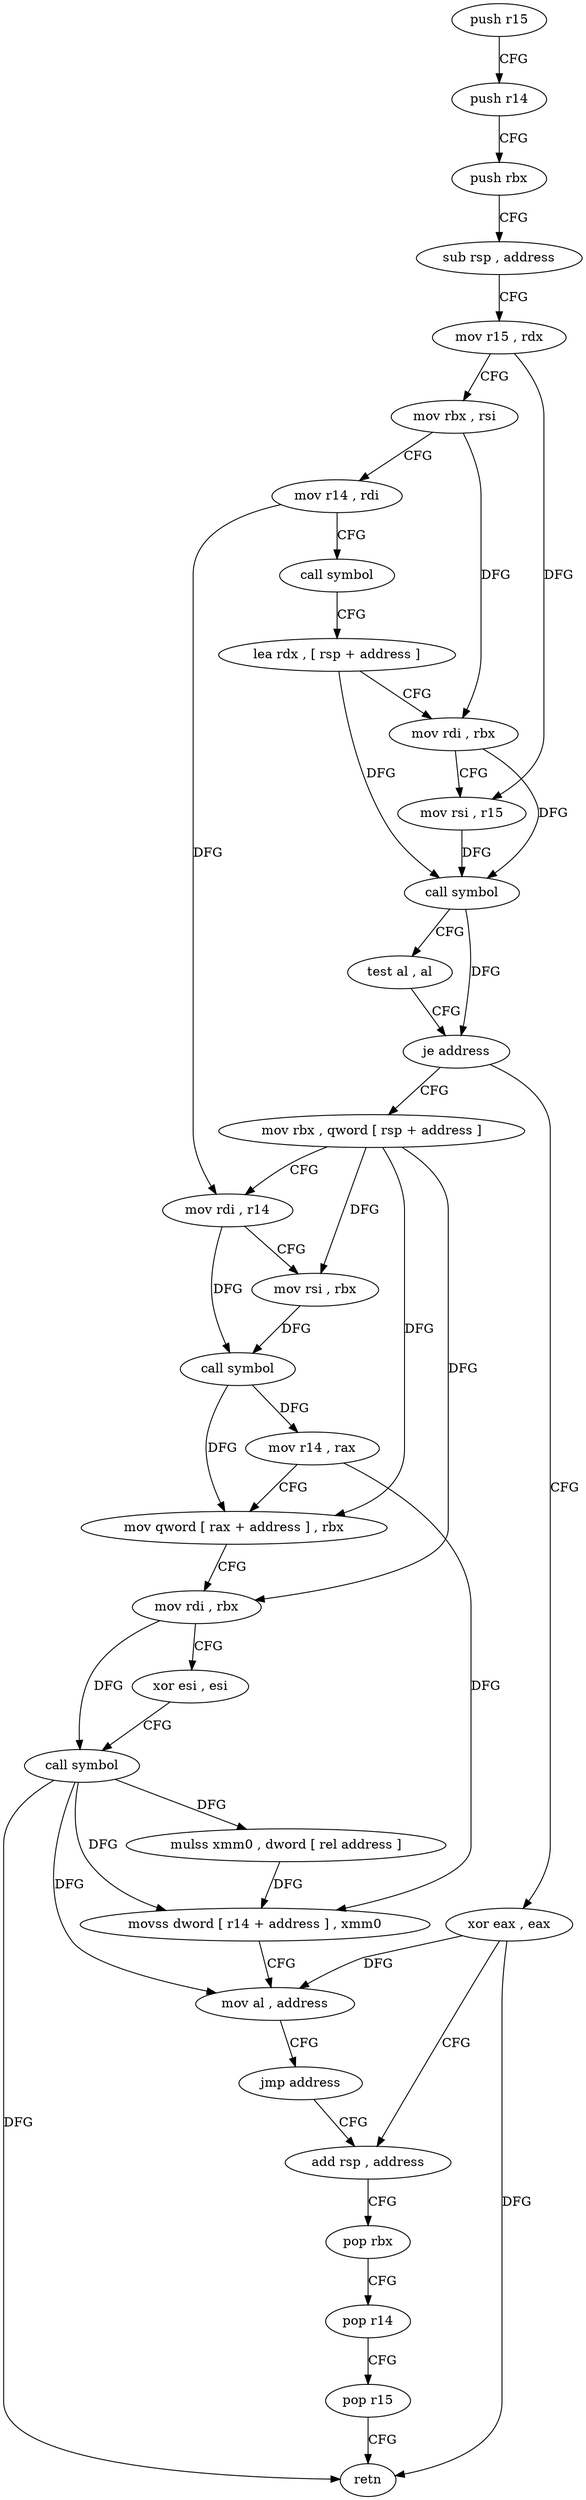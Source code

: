 digraph "func" {
"4243008" [label = "push r15" ]
"4243010" [label = "push r14" ]
"4243012" [label = "push rbx" ]
"4243013" [label = "sub rsp , address" ]
"4243017" [label = "mov r15 , rdx" ]
"4243020" [label = "mov rbx , rsi" ]
"4243023" [label = "mov r14 , rdi" ]
"4243026" [label = "call symbol" ]
"4243031" [label = "lea rdx , [ rsp + address ]" ]
"4243036" [label = "mov rdi , rbx" ]
"4243039" [label = "mov rsi , r15" ]
"4243042" [label = "call symbol" ]
"4243047" [label = "test al , al" ]
"4243049" [label = "je address" ]
"4243102" [label = "xor eax , eax" ]
"4243051" [label = "mov rbx , qword [ rsp + address ]" ]
"4243104" [label = "add rsp , address" ]
"4243056" [label = "mov rdi , r14" ]
"4243059" [label = "mov rsi , rbx" ]
"4243062" [label = "call symbol" ]
"4243067" [label = "mov r14 , rax" ]
"4243070" [label = "mov qword [ rax + address ] , rbx" ]
"4243074" [label = "mov rdi , rbx" ]
"4243077" [label = "xor esi , esi" ]
"4243079" [label = "call symbol" ]
"4243084" [label = "mulss xmm0 , dword [ rel address ]" ]
"4243092" [label = "movss dword [ r14 + address ] , xmm0" ]
"4243098" [label = "mov al , address" ]
"4243100" [label = "jmp address" ]
"4243108" [label = "pop rbx" ]
"4243109" [label = "pop r14" ]
"4243111" [label = "pop r15" ]
"4243113" [label = "retn" ]
"4243008" -> "4243010" [ label = "CFG" ]
"4243010" -> "4243012" [ label = "CFG" ]
"4243012" -> "4243013" [ label = "CFG" ]
"4243013" -> "4243017" [ label = "CFG" ]
"4243017" -> "4243020" [ label = "CFG" ]
"4243017" -> "4243039" [ label = "DFG" ]
"4243020" -> "4243023" [ label = "CFG" ]
"4243020" -> "4243036" [ label = "DFG" ]
"4243023" -> "4243026" [ label = "CFG" ]
"4243023" -> "4243056" [ label = "DFG" ]
"4243026" -> "4243031" [ label = "CFG" ]
"4243031" -> "4243036" [ label = "CFG" ]
"4243031" -> "4243042" [ label = "DFG" ]
"4243036" -> "4243039" [ label = "CFG" ]
"4243036" -> "4243042" [ label = "DFG" ]
"4243039" -> "4243042" [ label = "DFG" ]
"4243042" -> "4243047" [ label = "CFG" ]
"4243042" -> "4243049" [ label = "DFG" ]
"4243047" -> "4243049" [ label = "CFG" ]
"4243049" -> "4243102" [ label = "CFG" ]
"4243049" -> "4243051" [ label = "CFG" ]
"4243102" -> "4243104" [ label = "CFG" ]
"4243102" -> "4243098" [ label = "DFG" ]
"4243102" -> "4243113" [ label = "DFG" ]
"4243051" -> "4243056" [ label = "CFG" ]
"4243051" -> "4243059" [ label = "DFG" ]
"4243051" -> "4243070" [ label = "DFG" ]
"4243051" -> "4243074" [ label = "DFG" ]
"4243104" -> "4243108" [ label = "CFG" ]
"4243056" -> "4243059" [ label = "CFG" ]
"4243056" -> "4243062" [ label = "DFG" ]
"4243059" -> "4243062" [ label = "DFG" ]
"4243062" -> "4243067" [ label = "DFG" ]
"4243062" -> "4243070" [ label = "DFG" ]
"4243067" -> "4243070" [ label = "CFG" ]
"4243067" -> "4243092" [ label = "DFG" ]
"4243070" -> "4243074" [ label = "CFG" ]
"4243074" -> "4243077" [ label = "CFG" ]
"4243074" -> "4243079" [ label = "DFG" ]
"4243077" -> "4243079" [ label = "CFG" ]
"4243079" -> "4243084" [ label = "DFG" ]
"4243079" -> "4243098" [ label = "DFG" ]
"4243079" -> "4243113" [ label = "DFG" ]
"4243079" -> "4243092" [ label = "DFG" ]
"4243084" -> "4243092" [ label = "DFG" ]
"4243092" -> "4243098" [ label = "CFG" ]
"4243098" -> "4243100" [ label = "CFG" ]
"4243100" -> "4243104" [ label = "CFG" ]
"4243108" -> "4243109" [ label = "CFG" ]
"4243109" -> "4243111" [ label = "CFG" ]
"4243111" -> "4243113" [ label = "CFG" ]
}
